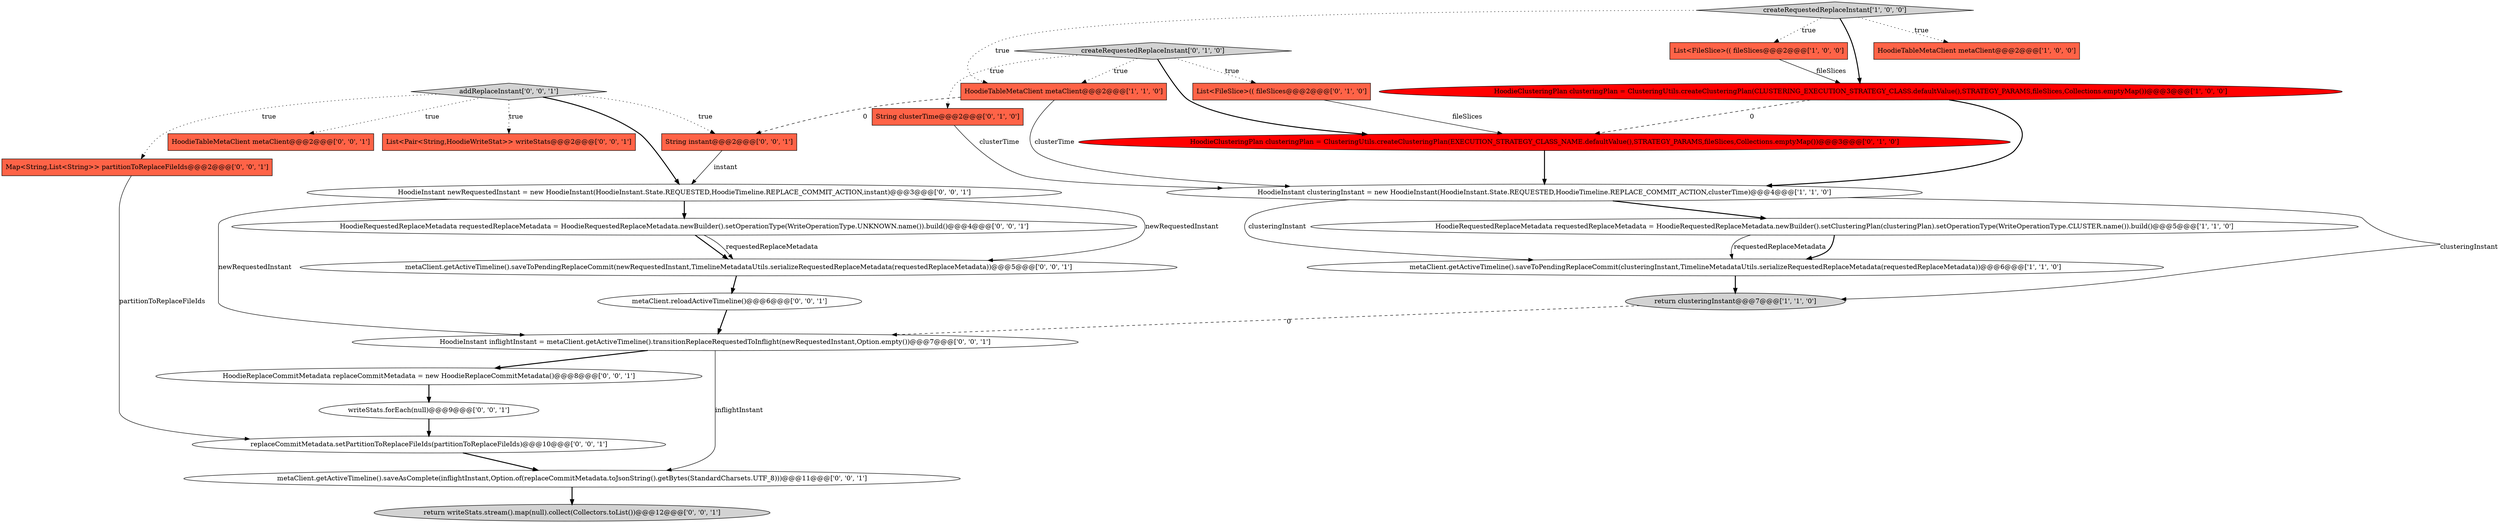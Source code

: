 digraph {
0 [style = filled, label = "return clusteringInstant@@@7@@@['1', '1', '0']", fillcolor = lightgray, shape = ellipse image = "AAA0AAABBB1BBB"];
20 [style = filled, label = "return writeStats.stream().map(null).collect(Collectors.toList())@@@12@@@['0', '0', '1']", fillcolor = lightgray, shape = ellipse image = "AAA0AAABBB3BBB"];
24 [style = filled, label = "HoodieTableMetaClient metaClient@@@2@@@['0', '0', '1']", fillcolor = tomato, shape = box image = "AAA0AAABBB3BBB"];
16 [style = filled, label = "HoodieInstant inflightInstant = metaClient.getActiveTimeline().transitionReplaceRequestedToInflight(newRequestedInstant,Option.empty())@@@7@@@['0', '0', '1']", fillcolor = white, shape = ellipse image = "AAA0AAABBB3BBB"];
27 [style = filled, label = "HoodieRequestedReplaceMetadata requestedReplaceMetadata = HoodieRequestedReplaceMetadata.newBuilder().setOperationType(WriteOperationType.UNKNOWN.name()).build()@@@4@@@['0', '0', '1']", fillcolor = white, shape = ellipse image = "AAA0AAABBB3BBB"];
8 [style = filled, label = "HoodieInstant clusteringInstant = new HoodieInstant(HoodieInstant.State.REQUESTED,HoodieTimeline.REPLACE_COMMIT_ACTION,clusterTime)@@@4@@@['1', '1', '0']", fillcolor = white, shape = ellipse image = "AAA0AAABBB1BBB"];
13 [style = filled, label = "List<Pair<String,HoodieWriteStat>> writeStats@@@2@@@['0', '0', '1']", fillcolor = tomato, shape = box image = "AAA0AAABBB3BBB"];
18 [style = filled, label = "HoodieReplaceCommitMetadata replaceCommitMetadata = new HoodieReplaceCommitMetadata()@@@8@@@['0', '0', '1']", fillcolor = white, shape = ellipse image = "AAA0AAABBB3BBB"];
23 [style = filled, label = "metaClient.getActiveTimeline().saveToPendingReplaceCommit(newRequestedInstant,TimelineMetadataUtils.serializeRequestedReplaceMetadata(requestedReplaceMetadata))@@@5@@@['0', '0', '1']", fillcolor = white, shape = ellipse image = "AAA0AAABBB3BBB"];
4 [style = filled, label = "List<FileSlice>(( fileSlices@@@2@@@['1', '0', '0']", fillcolor = tomato, shape = box image = "AAA0AAABBB1BBB"];
21 [style = filled, label = "HoodieInstant newRequestedInstant = new HoodieInstant(HoodieInstant.State.REQUESTED,HoodieTimeline.REPLACE_COMMIT_ACTION,instant)@@@3@@@['0', '0', '1']", fillcolor = white, shape = ellipse image = "AAA0AAABBB3BBB"];
22 [style = filled, label = "addReplaceInstant['0', '0', '1']", fillcolor = lightgray, shape = diamond image = "AAA0AAABBB3BBB"];
1 [style = filled, label = "createRequestedReplaceInstant['1', '0', '0']", fillcolor = lightgray, shape = diamond image = "AAA0AAABBB1BBB"];
6 [style = filled, label = "metaClient.getActiveTimeline().saveToPendingReplaceCommit(clusteringInstant,TimelineMetadataUtils.serializeRequestedReplaceMetadata(requestedReplaceMetadata))@@@6@@@['1', '1', '0']", fillcolor = white, shape = ellipse image = "AAA0AAABBB1BBB"];
7 [style = filled, label = "HoodieTableMetaClient metaClient@@@2@@@['1', '1', '0']", fillcolor = tomato, shape = box image = "AAA0AAABBB1BBB"];
19 [style = filled, label = "writeStats.forEach(null)@@@9@@@['0', '0', '1']", fillcolor = white, shape = ellipse image = "AAA0AAABBB3BBB"];
26 [style = filled, label = "metaClient.reloadActiveTimeline()@@@6@@@['0', '0', '1']", fillcolor = white, shape = ellipse image = "AAA0AAABBB3BBB"];
9 [style = filled, label = "String clusterTime@@@2@@@['0', '1', '0']", fillcolor = tomato, shape = box image = "AAA0AAABBB2BBB"];
17 [style = filled, label = "Map<String,List<String>> partitionToReplaceFileIds@@@2@@@['0', '0', '1']", fillcolor = tomato, shape = box image = "AAA0AAABBB3BBB"];
10 [style = filled, label = "List<FileSlice>(( fileSlices@@@2@@@['0', '1', '0']", fillcolor = tomato, shape = box image = "AAA0AAABBB2BBB"];
11 [style = filled, label = "createRequestedReplaceInstant['0', '1', '0']", fillcolor = lightgray, shape = diamond image = "AAA0AAABBB2BBB"];
5 [style = filled, label = "HoodieClusteringPlan clusteringPlan = ClusteringUtils.createClusteringPlan(CLUSTERING_EXECUTION_STRATEGY_CLASS.defaultValue(),STRATEGY_PARAMS,fileSlices,Collections.emptyMap())@@@3@@@['1', '0', '0']", fillcolor = red, shape = ellipse image = "AAA1AAABBB1BBB"];
25 [style = filled, label = "String instant@@@2@@@['0', '0', '1']", fillcolor = tomato, shape = box image = "AAA0AAABBB3BBB"];
12 [style = filled, label = "HoodieClusteringPlan clusteringPlan = ClusteringUtils.createClusteringPlan(EXECUTION_STRATEGY_CLASS_NAME.defaultValue(),STRATEGY_PARAMS,fileSlices,Collections.emptyMap())@@@3@@@['0', '1', '0']", fillcolor = red, shape = ellipse image = "AAA1AAABBB2BBB"];
3 [style = filled, label = "HoodieRequestedReplaceMetadata requestedReplaceMetadata = HoodieRequestedReplaceMetadata.newBuilder().setClusteringPlan(clusteringPlan).setOperationType(WriteOperationType.CLUSTER.name()).build()@@@5@@@['1', '1', '0']", fillcolor = white, shape = ellipse image = "AAA0AAABBB1BBB"];
15 [style = filled, label = "metaClient.getActiveTimeline().saveAsComplete(inflightInstant,Option.of(replaceCommitMetadata.toJsonString().getBytes(StandardCharsets.UTF_8)))@@@11@@@['0', '0', '1']", fillcolor = white, shape = ellipse image = "AAA0AAABBB3BBB"];
2 [style = filled, label = "HoodieTableMetaClient metaClient@@@2@@@['1', '0', '0']", fillcolor = tomato, shape = box image = "AAA0AAABBB1BBB"];
14 [style = filled, label = "replaceCommitMetadata.setPartitionToReplaceFileIds(partitionToReplaceFileIds)@@@10@@@['0', '0', '1']", fillcolor = white, shape = ellipse image = "AAA0AAABBB3BBB"];
21->16 [style = solid, label="newRequestedInstant"];
1->5 [style = bold, label=""];
11->7 [style = dotted, label="true"];
5->8 [style = bold, label=""];
5->12 [style = dashed, label="0"];
16->18 [style = bold, label=""];
21->27 [style = bold, label=""];
11->10 [style = dotted, label="true"];
21->23 [style = solid, label="newRequestedInstant"];
25->21 [style = solid, label="instant"];
22->25 [style = dotted, label="true"];
8->3 [style = bold, label=""];
4->5 [style = solid, label="fileSlices"];
16->15 [style = solid, label="inflightInstant"];
23->26 [style = bold, label=""];
18->19 [style = bold, label=""];
22->21 [style = bold, label=""];
0->16 [style = dashed, label="0"];
3->6 [style = bold, label=""];
11->9 [style = dotted, label="true"];
11->12 [style = bold, label=""];
6->0 [style = bold, label=""];
1->4 [style = dotted, label="true"];
22->24 [style = dotted, label="true"];
1->7 [style = dotted, label="true"];
26->16 [style = bold, label=""];
9->8 [style = solid, label="clusterTime"];
19->14 [style = bold, label=""];
8->6 [style = solid, label="clusteringInstant"];
12->8 [style = bold, label=""];
15->20 [style = bold, label=""];
8->0 [style = solid, label="clusteringInstant"];
22->13 [style = dotted, label="true"];
17->14 [style = solid, label="partitionToReplaceFileIds"];
7->8 [style = solid, label="clusterTime"];
7->25 [style = dashed, label="0"];
22->17 [style = dotted, label="true"];
27->23 [style = bold, label=""];
3->6 [style = solid, label="requestedReplaceMetadata"];
14->15 [style = bold, label=""];
10->12 [style = solid, label="fileSlices"];
1->2 [style = dotted, label="true"];
27->23 [style = solid, label="requestedReplaceMetadata"];
}
